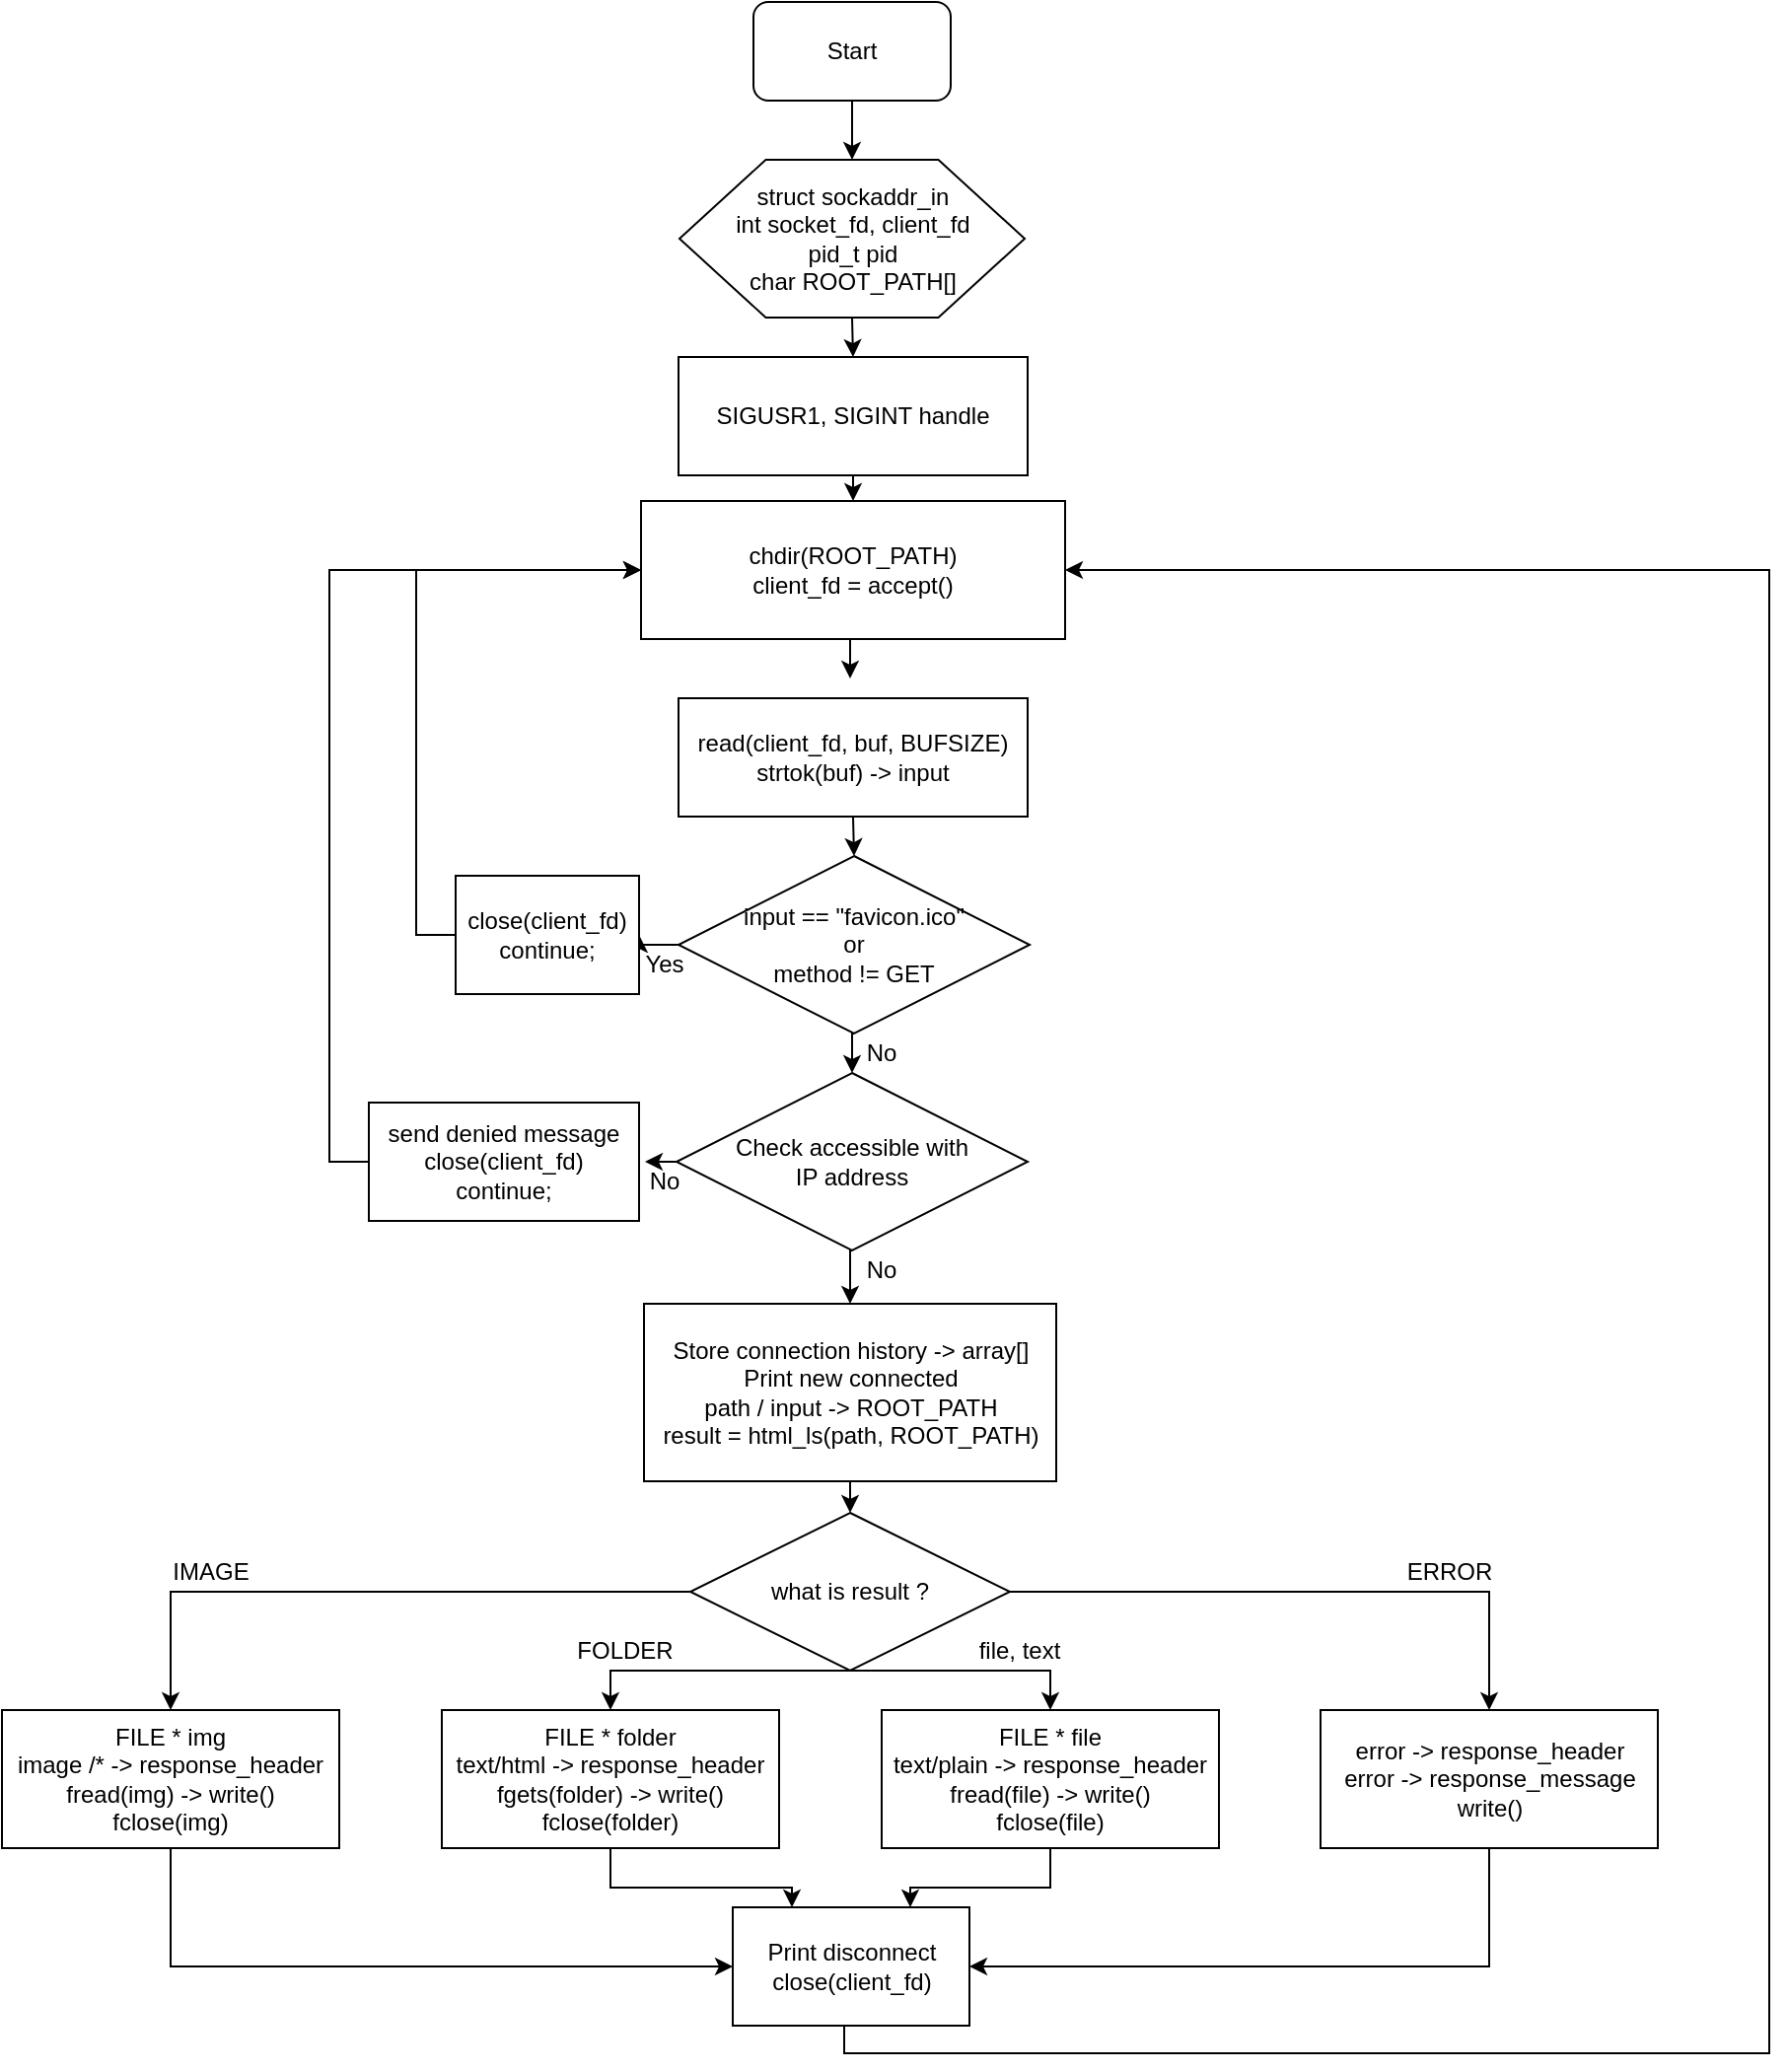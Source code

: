 <mxfile version="10.6.9" type="device"><diagram id="ySqK_PCgRfJZwXd0ZLWy" name="Page-1"><mxGraphModel dx="4311" dy="1075" grid="1" gridSize="10" guides="1" tooltips="1" connect="1" arrows="1" fold="1" page="1" pageScale="1" pageWidth="3300" pageHeight="4681" math="0" shadow="0"><root><mxCell id="0"/><mxCell id="1" parent="0"/><mxCell id="ys9wjR24iUIvzDLq7uwX-43" style="edgeStyle=orthogonalEdgeStyle;rounded=0;orthogonalLoop=1;jettySize=auto;html=1;exitX=0.5;exitY=1;exitDx=0;exitDy=0;entryX=0.5;entryY=0;entryDx=0;entryDy=0;" parent="1" source="ys9wjR24iUIvzDLq7uwX-1" target="ys9wjR24iUIvzDLq7uwX-4" edge="1"><mxGeometry relative="1" as="geometry"/></mxCell><mxCell id="ys9wjR24iUIvzDLq7uwX-1" value="Start&lt;br&gt;" style="rounded=1;whiteSpace=wrap;html=1;" parent="1" vertex="1"><mxGeometry x="275" y="60" width="100" height="50" as="geometry"/></mxCell><mxCell id="RE2v_jTWfm3Vf7p_-kWI-10" style="edgeStyle=orthogonalEdgeStyle;rounded=0;orthogonalLoop=1;jettySize=auto;html=1;exitX=0.5;exitY=1;exitDx=0;exitDy=0;entryX=0.5;entryY=0;entryDx=0;entryDy=0;" edge="1" parent="1" source="ys9wjR24iUIvzDLq7uwX-4" target="RE2v_jTWfm3Vf7p_-kWI-9"><mxGeometry relative="1" as="geometry"/></mxCell><mxCell id="ys9wjR24iUIvzDLq7uwX-4" value="struct sockaddr_in&lt;br&gt;int socket_fd, client_fd&lt;br&gt;pid_t pid&lt;br&gt;char ROOT_PATH[]&lt;br&gt;" style="shape=hexagon;perimeter=hexagonPerimeter2;whiteSpace=wrap;html=1;" parent="1" vertex="1"><mxGeometry x="237.5" y="140" width="175" height="80" as="geometry"/></mxCell><mxCell id="ys9wjR24iUIvzDLq7uwX-41" style="edgeStyle=orthogonalEdgeStyle;rounded=0;orthogonalLoop=1;jettySize=auto;html=1;exitX=0.5;exitY=1;exitDx=0;exitDy=0;entryX=0.5;entryY=0;entryDx=0;entryDy=0;" parent="1" source="ys9wjR24iUIvzDLq7uwX-8" target="ys9wjR24iUIvzDLq7uwX-22" edge="1"><mxGeometry relative="1" as="geometry"/></mxCell><mxCell id="ys9wjR24iUIvzDLq7uwX-8" value="read(client_fd, buf, BUFSIZE)&lt;br&gt;strtok(buf) -&amp;gt; input&lt;br&gt;" style="rounded=0;whiteSpace=wrap;html=1;" parent="1" vertex="1"><mxGeometry x="237" y="413" width="177" height="60" as="geometry"/></mxCell><mxCell id="ys9wjR24iUIvzDLq7uwX-46" style="edgeStyle=orthogonalEdgeStyle;rounded=0;orthogonalLoop=1;jettySize=auto;html=1;exitX=0.5;exitY=1;exitDx=0;exitDy=0;entryX=0.5;entryY=0;entryDx=0;entryDy=0;" parent="1" source="ys9wjR24iUIvzDLq7uwX-20" edge="1"><mxGeometry relative="1" as="geometry"><mxPoint x="324" y="403" as="targetPoint"/></mxGeometry></mxCell><mxCell id="ys9wjR24iUIvzDLq7uwX-20" value="chdir(ROOT_PATH)&lt;br&gt;client_fd = accept()&lt;br&gt;" style="rounded=0;whiteSpace=wrap;html=1;" parent="1" vertex="1"><mxGeometry x="218" y="313" width="215" height="70" as="geometry"/></mxCell><mxCell id="ys9wjR24iUIvzDLq7uwX-26" style="edgeStyle=orthogonalEdgeStyle;rounded=0;orthogonalLoop=1;jettySize=auto;html=1;exitX=0;exitY=0.5;exitDx=0;exitDy=0;entryX=1;entryY=0.5;entryDx=0;entryDy=0;" parent="1" source="ys9wjR24iUIvzDLq7uwX-22" target="ys9wjR24iUIvzDLq7uwX-25" edge="1"><mxGeometry relative="1" as="geometry"/></mxCell><mxCell id="RE2v_jTWfm3Vf7p_-kWI-6" style="edgeStyle=orthogonalEdgeStyle;rounded=0;orthogonalLoop=1;jettySize=auto;html=1;exitX=0.5;exitY=1;exitDx=0;exitDy=0;entryX=0.5;entryY=0;entryDx=0;entryDy=0;" edge="1" parent="1" source="ys9wjR24iUIvzDLq7uwX-22" target="RE2v_jTWfm3Vf7p_-kWI-1"><mxGeometry relative="1" as="geometry"/></mxCell><mxCell id="ys9wjR24iUIvzDLq7uwX-22" value="input == &quot;favicon.ico&quot;&lt;br&gt;or&lt;br&gt;method != GET&lt;br&gt;" style="rhombus;whiteSpace=wrap;html=1;" parent="1" vertex="1"><mxGeometry x="237" y="493" width="178" height="90" as="geometry"/></mxCell><mxCell id="ys9wjR24iUIvzDLq7uwX-40" style="edgeStyle=orthogonalEdgeStyle;rounded=0;orthogonalLoop=1;jettySize=auto;html=1;exitX=0.5;exitY=1;exitDx=0;exitDy=0;entryX=0.5;entryY=0;entryDx=0;entryDy=0;" parent="1" source="ys9wjR24iUIvzDLq7uwX-24" target="ys9wjR24iUIvzDLq7uwX-28" edge="1"><mxGeometry relative="1" as="geometry"/></mxCell><mxCell id="ys9wjR24iUIvzDLq7uwX-24" value="Store connection history -&amp;gt; array[]&lt;br&gt;Print new connected&lt;br&gt;path / input -&amp;gt; ROOT_PATH&lt;br&gt;result = html_ls(path, ROOT_PATH)&lt;br&gt;" style="rounded=0;whiteSpace=wrap;html=1;" parent="1" vertex="1"><mxGeometry x="219.5" y="720" width="209" height="90" as="geometry"/></mxCell><mxCell id="RE2v_jTWfm3Vf7p_-kWI-2" style="edgeStyle=orthogonalEdgeStyle;rounded=0;orthogonalLoop=1;jettySize=auto;html=1;exitX=0;exitY=0.5;exitDx=0;exitDy=0;entryX=0;entryY=0.5;entryDx=0;entryDy=0;" edge="1" parent="1" source="ys9wjR24iUIvzDLq7uwX-25" target="ys9wjR24iUIvzDLq7uwX-20"><mxGeometry relative="1" as="geometry"/></mxCell><mxCell id="ys9wjR24iUIvzDLq7uwX-25" value="close(client_fd)&lt;br&gt;continue;&lt;br&gt;" style="rounded=0;whiteSpace=wrap;html=1;" parent="1" vertex="1"><mxGeometry x="124" y="503" width="93" height="60" as="geometry"/></mxCell><mxCell id="ys9wjR24iUIvzDLq7uwX-36" style="edgeStyle=orthogonalEdgeStyle;rounded=0;orthogonalLoop=1;jettySize=auto;html=1;exitX=1;exitY=0.5;exitDx=0;exitDy=0;entryX=0.5;entryY=0;entryDx=0;entryDy=0;" parent="1" source="ys9wjR24iUIvzDLq7uwX-28" target="ys9wjR24iUIvzDLq7uwX-35" edge="1"><mxGeometry relative="1" as="geometry"/></mxCell><mxCell id="ys9wjR24iUIvzDLq7uwX-37" style="edgeStyle=orthogonalEdgeStyle;rounded=0;orthogonalLoop=1;jettySize=auto;html=1;exitX=0.5;exitY=1;exitDx=0;exitDy=0;entryX=0.5;entryY=0;entryDx=0;entryDy=0;" parent="1" source="ys9wjR24iUIvzDLq7uwX-28" target="ys9wjR24iUIvzDLq7uwX-34" edge="1"><mxGeometry relative="1" as="geometry"><Array as="points"><mxPoint x="425.5" y="906"/></Array></mxGeometry></mxCell><mxCell id="ys9wjR24iUIvzDLq7uwX-38" style="edgeStyle=orthogonalEdgeStyle;rounded=0;orthogonalLoop=1;jettySize=auto;html=1;exitX=0.5;exitY=1;exitDx=0;exitDy=0;entryX=0.5;entryY=0;entryDx=0;entryDy=0;" parent="1" source="ys9wjR24iUIvzDLq7uwX-28" target="ys9wjR24iUIvzDLq7uwX-33" edge="1"><mxGeometry relative="1" as="geometry"><Array as="points"><mxPoint x="202.5" y="906"/></Array></mxGeometry></mxCell><mxCell id="ys9wjR24iUIvzDLq7uwX-39" style="edgeStyle=orthogonalEdgeStyle;rounded=0;orthogonalLoop=1;jettySize=auto;html=1;exitX=0;exitY=0.5;exitDx=0;exitDy=0;entryX=0.5;entryY=0;entryDx=0;entryDy=0;" parent="1" source="ys9wjR24iUIvzDLq7uwX-28" target="ys9wjR24iUIvzDLq7uwX-29" edge="1"><mxGeometry relative="1" as="geometry"/></mxCell><mxCell id="ys9wjR24iUIvzDLq7uwX-28" value="what is result ?" style="rhombus;whiteSpace=wrap;html=1;" parent="1" vertex="1"><mxGeometry x="243" y="826" width="162" height="80" as="geometry"/></mxCell><mxCell id="ys9wjR24iUIvzDLq7uwX-52" style="edgeStyle=orthogonalEdgeStyle;rounded=0;orthogonalLoop=1;jettySize=auto;html=1;exitX=0.5;exitY=1;exitDx=0;exitDy=0;entryX=0;entryY=0.5;entryDx=0;entryDy=0;" parent="1" source="ys9wjR24iUIvzDLq7uwX-29" target="ys9wjR24iUIvzDLq7uwX-47" edge="1"><mxGeometry relative="1" as="geometry"/></mxCell><mxCell id="ys9wjR24iUIvzDLq7uwX-29" value="FILE * img&lt;br&gt;image /* -&amp;gt; response_header&lt;br&gt;fread(img) -&amp;gt; write()&lt;br&gt;fclose(img)&lt;br&gt;" style="rounded=0;whiteSpace=wrap;html=1;" parent="1" vertex="1"><mxGeometry x="-106" y="926" width="171" height="70" as="geometry"/></mxCell><mxCell id="ys9wjR24iUIvzDLq7uwX-49" style="edgeStyle=orthogonalEdgeStyle;rounded=0;orthogonalLoop=1;jettySize=auto;html=1;exitX=0.5;exitY=1;exitDx=0;exitDy=0;entryX=0.25;entryY=0;entryDx=0;entryDy=0;" parent="1" source="ys9wjR24iUIvzDLq7uwX-33" target="ys9wjR24iUIvzDLq7uwX-47" edge="1"><mxGeometry relative="1" as="geometry"/></mxCell><mxCell id="ys9wjR24iUIvzDLq7uwX-33" value="FILE * folder&lt;br&gt;text/html -&amp;gt; response_header&lt;br&gt;fgets(folder) -&amp;gt; write()&lt;br&gt;fclose(folder)&lt;br&gt;" style="rounded=0;whiteSpace=wrap;html=1;" parent="1" vertex="1"><mxGeometry x="117" y="926" width="171" height="70" as="geometry"/></mxCell><mxCell id="ys9wjR24iUIvzDLq7uwX-50" style="edgeStyle=orthogonalEdgeStyle;rounded=0;orthogonalLoop=1;jettySize=auto;html=1;exitX=0.5;exitY=1;exitDx=0;exitDy=0;entryX=0.75;entryY=0;entryDx=0;entryDy=0;" parent="1" source="ys9wjR24iUIvzDLq7uwX-34" target="ys9wjR24iUIvzDLq7uwX-47" edge="1"><mxGeometry relative="1" as="geometry"/></mxCell><mxCell id="ys9wjR24iUIvzDLq7uwX-34" value="FILE * file&lt;br&gt;text/plain -&amp;gt; response_header&lt;br&gt;fread(file) -&amp;gt; write()&lt;br&gt;fclose(file)&lt;br&gt;" style="rounded=0;whiteSpace=wrap;html=1;" parent="1" vertex="1"><mxGeometry x="340" y="926" width="171" height="70" as="geometry"/></mxCell><mxCell id="ys9wjR24iUIvzDLq7uwX-51" style="edgeStyle=orthogonalEdgeStyle;rounded=0;orthogonalLoop=1;jettySize=auto;html=1;exitX=0.5;exitY=1;exitDx=0;exitDy=0;entryX=1;entryY=0.5;entryDx=0;entryDy=0;" parent="1" source="ys9wjR24iUIvzDLq7uwX-35" target="ys9wjR24iUIvzDLq7uwX-47" edge="1"><mxGeometry relative="1" as="geometry"/></mxCell><mxCell id="ys9wjR24iUIvzDLq7uwX-35" value="error -&amp;gt; response_header&lt;br&gt;error -&amp;gt; response_message&lt;br&gt;write()&lt;br&gt;" style="rounded=0;whiteSpace=wrap;html=1;" parent="1" vertex="1"><mxGeometry x="562.5" y="926" width="171" height="70" as="geometry"/></mxCell><mxCell id="RE2v_jTWfm3Vf7p_-kWI-5" style="edgeStyle=orthogonalEdgeStyle;rounded=0;orthogonalLoop=1;jettySize=auto;html=1;exitX=0.5;exitY=1;exitDx=0;exitDy=0;entryX=1;entryY=0.5;entryDx=0;entryDy=0;" edge="1" parent="1" source="ys9wjR24iUIvzDLq7uwX-47" target="ys9wjR24iUIvzDLq7uwX-20"><mxGeometry relative="1" as="geometry"><Array as="points"><mxPoint x="321" y="1086"/><mxPoint x="321" y="1100"/><mxPoint x="790" y="1100"/><mxPoint x="790" y="348"/></Array></mxGeometry></mxCell><mxCell id="ys9wjR24iUIvzDLq7uwX-47" value="Print disconnect&lt;br&gt;close(client_fd)&lt;br&gt;" style="rounded=0;whiteSpace=wrap;html=1;" parent="1" vertex="1"><mxGeometry x="264.5" y="1026" width="120" height="60" as="geometry"/></mxCell><mxCell id="RE2v_jTWfm3Vf7p_-kWI-7" style="edgeStyle=orthogonalEdgeStyle;rounded=0;orthogonalLoop=1;jettySize=auto;html=1;exitX=0.5;exitY=1;exitDx=0;exitDy=0;entryX=0.5;entryY=0;entryDx=0;entryDy=0;" edge="1" parent="1" source="RE2v_jTWfm3Vf7p_-kWI-1" target="ys9wjR24iUIvzDLq7uwX-24"><mxGeometry relative="1" as="geometry"/></mxCell><mxCell id="RE2v_jTWfm3Vf7p_-kWI-8" style="edgeStyle=orthogonalEdgeStyle;rounded=0;orthogonalLoop=1;jettySize=auto;html=1;exitX=0;exitY=0.5;exitDx=0;exitDy=0;" edge="1" parent="1" source="RE2v_jTWfm3Vf7p_-kWI-1"><mxGeometry relative="1" as="geometry"><mxPoint x="220" y="648" as="targetPoint"/></mxGeometry></mxCell><mxCell id="RE2v_jTWfm3Vf7p_-kWI-1" value="Check accessible with&lt;br&gt;IP address&lt;br&gt;" style="rhombus;whiteSpace=wrap;html=1;" vertex="1" parent="1"><mxGeometry x="236" y="603" width="178" height="90" as="geometry"/></mxCell><mxCell id="RE2v_jTWfm3Vf7p_-kWI-4" style="edgeStyle=orthogonalEdgeStyle;rounded=0;orthogonalLoop=1;jettySize=auto;html=1;exitX=0;exitY=0.5;exitDx=0;exitDy=0;entryX=0;entryY=0.5;entryDx=0;entryDy=0;" edge="1" parent="1" source="RE2v_jTWfm3Vf7p_-kWI-3" target="ys9wjR24iUIvzDLq7uwX-20"><mxGeometry relative="1" as="geometry"/></mxCell><mxCell id="RE2v_jTWfm3Vf7p_-kWI-3" value="send denied message&lt;br&gt;close(client_fd)&lt;br&gt;continue;&lt;br&gt;" style="rounded=0;whiteSpace=wrap;html=1;" vertex="1" parent="1"><mxGeometry x="80" y="618" width="137" height="60" as="geometry"/></mxCell><mxCell id="RE2v_jTWfm3Vf7p_-kWI-11" style="edgeStyle=orthogonalEdgeStyle;rounded=0;orthogonalLoop=1;jettySize=auto;html=1;exitX=0.5;exitY=1;exitDx=0;exitDy=0;entryX=0.5;entryY=0;entryDx=0;entryDy=0;" edge="1" parent="1" source="RE2v_jTWfm3Vf7p_-kWI-9" target="ys9wjR24iUIvzDLq7uwX-20"><mxGeometry relative="1" as="geometry"/></mxCell><mxCell id="RE2v_jTWfm3Vf7p_-kWI-9" value="SIGUSR1, SIGINT handle&lt;br&gt;" style="rounded=0;whiteSpace=wrap;html=1;" vertex="1" parent="1"><mxGeometry x="237" y="240" width="177" height="60" as="geometry"/></mxCell><mxCell id="RE2v_jTWfm3Vf7p_-kWI-12" value="No" style="text;html=1;strokeColor=none;fillColor=none;align=center;verticalAlign=middle;whiteSpace=wrap;rounded=0;" vertex="1" parent="1"><mxGeometry x="320" y="693" width="40" height="20" as="geometry"/></mxCell><mxCell id="RE2v_jTWfm3Vf7p_-kWI-13" value="Yes" style="text;html=1;strokeColor=none;fillColor=none;align=center;verticalAlign=middle;whiteSpace=wrap;rounded=0;" vertex="1" parent="1"><mxGeometry x="210" y="538" width="40" height="20" as="geometry"/></mxCell><mxCell id="RE2v_jTWfm3Vf7p_-kWI-16" value="No" style="text;html=1;strokeColor=none;fillColor=none;align=center;verticalAlign=middle;whiteSpace=wrap;rounded=0;" vertex="1" parent="1"><mxGeometry x="320" y="583" width="40" height="20" as="geometry"/></mxCell><mxCell id="RE2v_jTWfm3Vf7p_-kWI-17" value="No" style="text;html=1;strokeColor=none;fillColor=none;align=center;verticalAlign=middle;whiteSpace=wrap;rounded=0;" vertex="1" parent="1"><mxGeometry x="210" y="648" width="40" height="20" as="geometry"/></mxCell><mxCell id="RE2v_jTWfm3Vf7p_-kWI-18" value="IMAGE" style="text;html=1;strokeColor=none;fillColor=none;align=center;verticalAlign=middle;whiteSpace=wrap;rounded=0;" vertex="1" parent="1"><mxGeometry x="-20.5" y="846" width="40" height="20" as="geometry"/></mxCell><mxCell id="RE2v_jTWfm3Vf7p_-kWI-19" value="FOLDER" style="text;html=1;strokeColor=none;fillColor=none;align=center;verticalAlign=middle;whiteSpace=wrap;rounded=0;" vertex="1" parent="1"><mxGeometry x="190" y="886" width="40" height="20" as="geometry"/></mxCell><mxCell id="RE2v_jTWfm3Vf7p_-kWI-20" value="file, text" style="text;html=1;strokeColor=none;fillColor=none;align=center;verticalAlign=middle;whiteSpace=wrap;rounded=0;" vertex="1" parent="1"><mxGeometry x="384.5" y="886" width="50" height="20" as="geometry"/></mxCell><mxCell id="RE2v_jTWfm3Vf7p_-kWI-21" value="ERROR" style="text;html=1;strokeColor=none;fillColor=none;align=center;verticalAlign=middle;whiteSpace=wrap;rounded=0;" vertex="1" parent="1"><mxGeometry x="608" y="846" width="40" height="20" as="geometry"/></mxCell></root></mxGraphModel></diagram></mxfile>